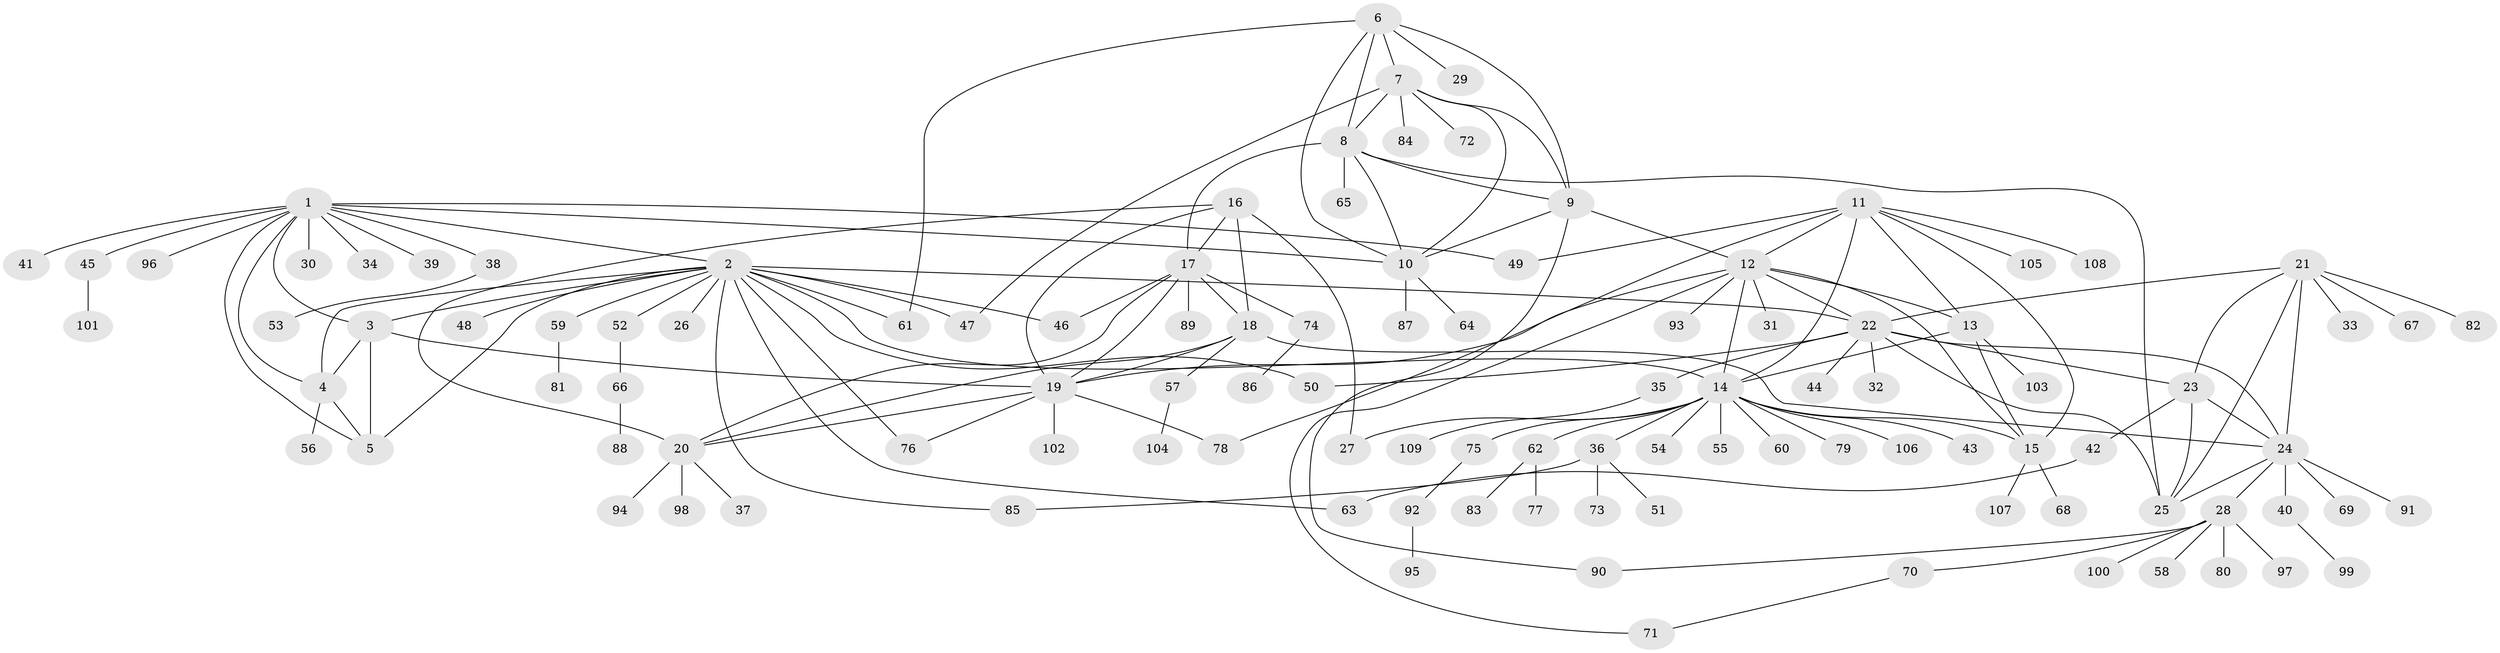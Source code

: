 // Generated by graph-tools (version 1.1) at 2025/50/03/09/25 03:50:35]
// undirected, 109 vertices, 156 edges
graph export_dot {
graph [start="1"]
  node [color=gray90,style=filled];
  1;
  2;
  3;
  4;
  5;
  6;
  7;
  8;
  9;
  10;
  11;
  12;
  13;
  14;
  15;
  16;
  17;
  18;
  19;
  20;
  21;
  22;
  23;
  24;
  25;
  26;
  27;
  28;
  29;
  30;
  31;
  32;
  33;
  34;
  35;
  36;
  37;
  38;
  39;
  40;
  41;
  42;
  43;
  44;
  45;
  46;
  47;
  48;
  49;
  50;
  51;
  52;
  53;
  54;
  55;
  56;
  57;
  58;
  59;
  60;
  61;
  62;
  63;
  64;
  65;
  66;
  67;
  68;
  69;
  70;
  71;
  72;
  73;
  74;
  75;
  76;
  77;
  78;
  79;
  80;
  81;
  82;
  83;
  84;
  85;
  86;
  87;
  88;
  89;
  90;
  91;
  92;
  93;
  94;
  95;
  96;
  97;
  98;
  99;
  100;
  101;
  102;
  103;
  104;
  105;
  106;
  107;
  108;
  109;
  1 -- 2;
  1 -- 3;
  1 -- 4;
  1 -- 5;
  1 -- 10;
  1 -- 30;
  1 -- 34;
  1 -- 38;
  1 -- 39;
  1 -- 41;
  1 -- 45;
  1 -- 49;
  1 -- 96;
  2 -- 3;
  2 -- 4;
  2 -- 5;
  2 -- 14;
  2 -- 22;
  2 -- 26;
  2 -- 46;
  2 -- 47;
  2 -- 48;
  2 -- 50;
  2 -- 52;
  2 -- 59;
  2 -- 61;
  2 -- 63;
  2 -- 76;
  2 -- 85;
  3 -- 4;
  3 -- 5;
  3 -- 19;
  4 -- 5;
  4 -- 56;
  6 -- 7;
  6 -- 8;
  6 -- 9;
  6 -- 10;
  6 -- 29;
  6 -- 61;
  7 -- 8;
  7 -- 9;
  7 -- 10;
  7 -- 47;
  7 -- 72;
  7 -- 84;
  8 -- 9;
  8 -- 10;
  8 -- 17;
  8 -- 25;
  8 -- 65;
  9 -- 10;
  9 -- 12;
  9 -- 90;
  10 -- 64;
  10 -- 87;
  11 -- 12;
  11 -- 13;
  11 -- 14;
  11 -- 15;
  11 -- 49;
  11 -- 78;
  11 -- 105;
  11 -- 108;
  12 -- 13;
  12 -- 14;
  12 -- 15;
  12 -- 19;
  12 -- 22;
  12 -- 31;
  12 -- 71;
  12 -- 93;
  13 -- 14;
  13 -- 15;
  13 -- 103;
  14 -- 15;
  14 -- 27;
  14 -- 36;
  14 -- 43;
  14 -- 54;
  14 -- 55;
  14 -- 60;
  14 -- 62;
  14 -- 75;
  14 -- 79;
  14 -- 106;
  15 -- 68;
  15 -- 107;
  16 -- 17;
  16 -- 18;
  16 -- 19;
  16 -- 20;
  16 -- 27;
  17 -- 18;
  17 -- 19;
  17 -- 20;
  17 -- 46;
  17 -- 74;
  17 -- 89;
  18 -- 19;
  18 -- 20;
  18 -- 24;
  18 -- 57;
  19 -- 20;
  19 -- 76;
  19 -- 78;
  19 -- 102;
  20 -- 37;
  20 -- 94;
  20 -- 98;
  21 -- 22;
  21 -- 23;
  21 -- 24;
  21 -- 25;
  21 -- 33;
  21 -- 67;
  21 -- 82;
  22 -- 23;
  22 -- 24;
  22 -- 25;
  22 -- 32;
  22 -- 35;
  22 -- 44;
  22 -- 50;
  23 -- 24;
  23 -- 25;
  23 -- 42;
  24 -- 25;
  24 -- 28;
  24 -- 40;
  24 -- 69;
  24 -- 91;
  28 -- 58;
  28 -- 70;
  28 -- 80;
  28 -- 90;
  28 -- 97;
  28 -- 100;
  35 -- 109;
  36 -- 51;
  36 -- 73;
  36 -- 85;
  38 -- 53;
  40 -- 99;
  42 -- 63;
  45 -- 101;
  52 -- 66;
  57 -- 104;
  59 -- 81;
  62 -- 77;
  62 -- 83;
  66 -- 88;
  70 -- 71;
  74 -- 86;
  75 -- 92;
  92 -- 95;
}
